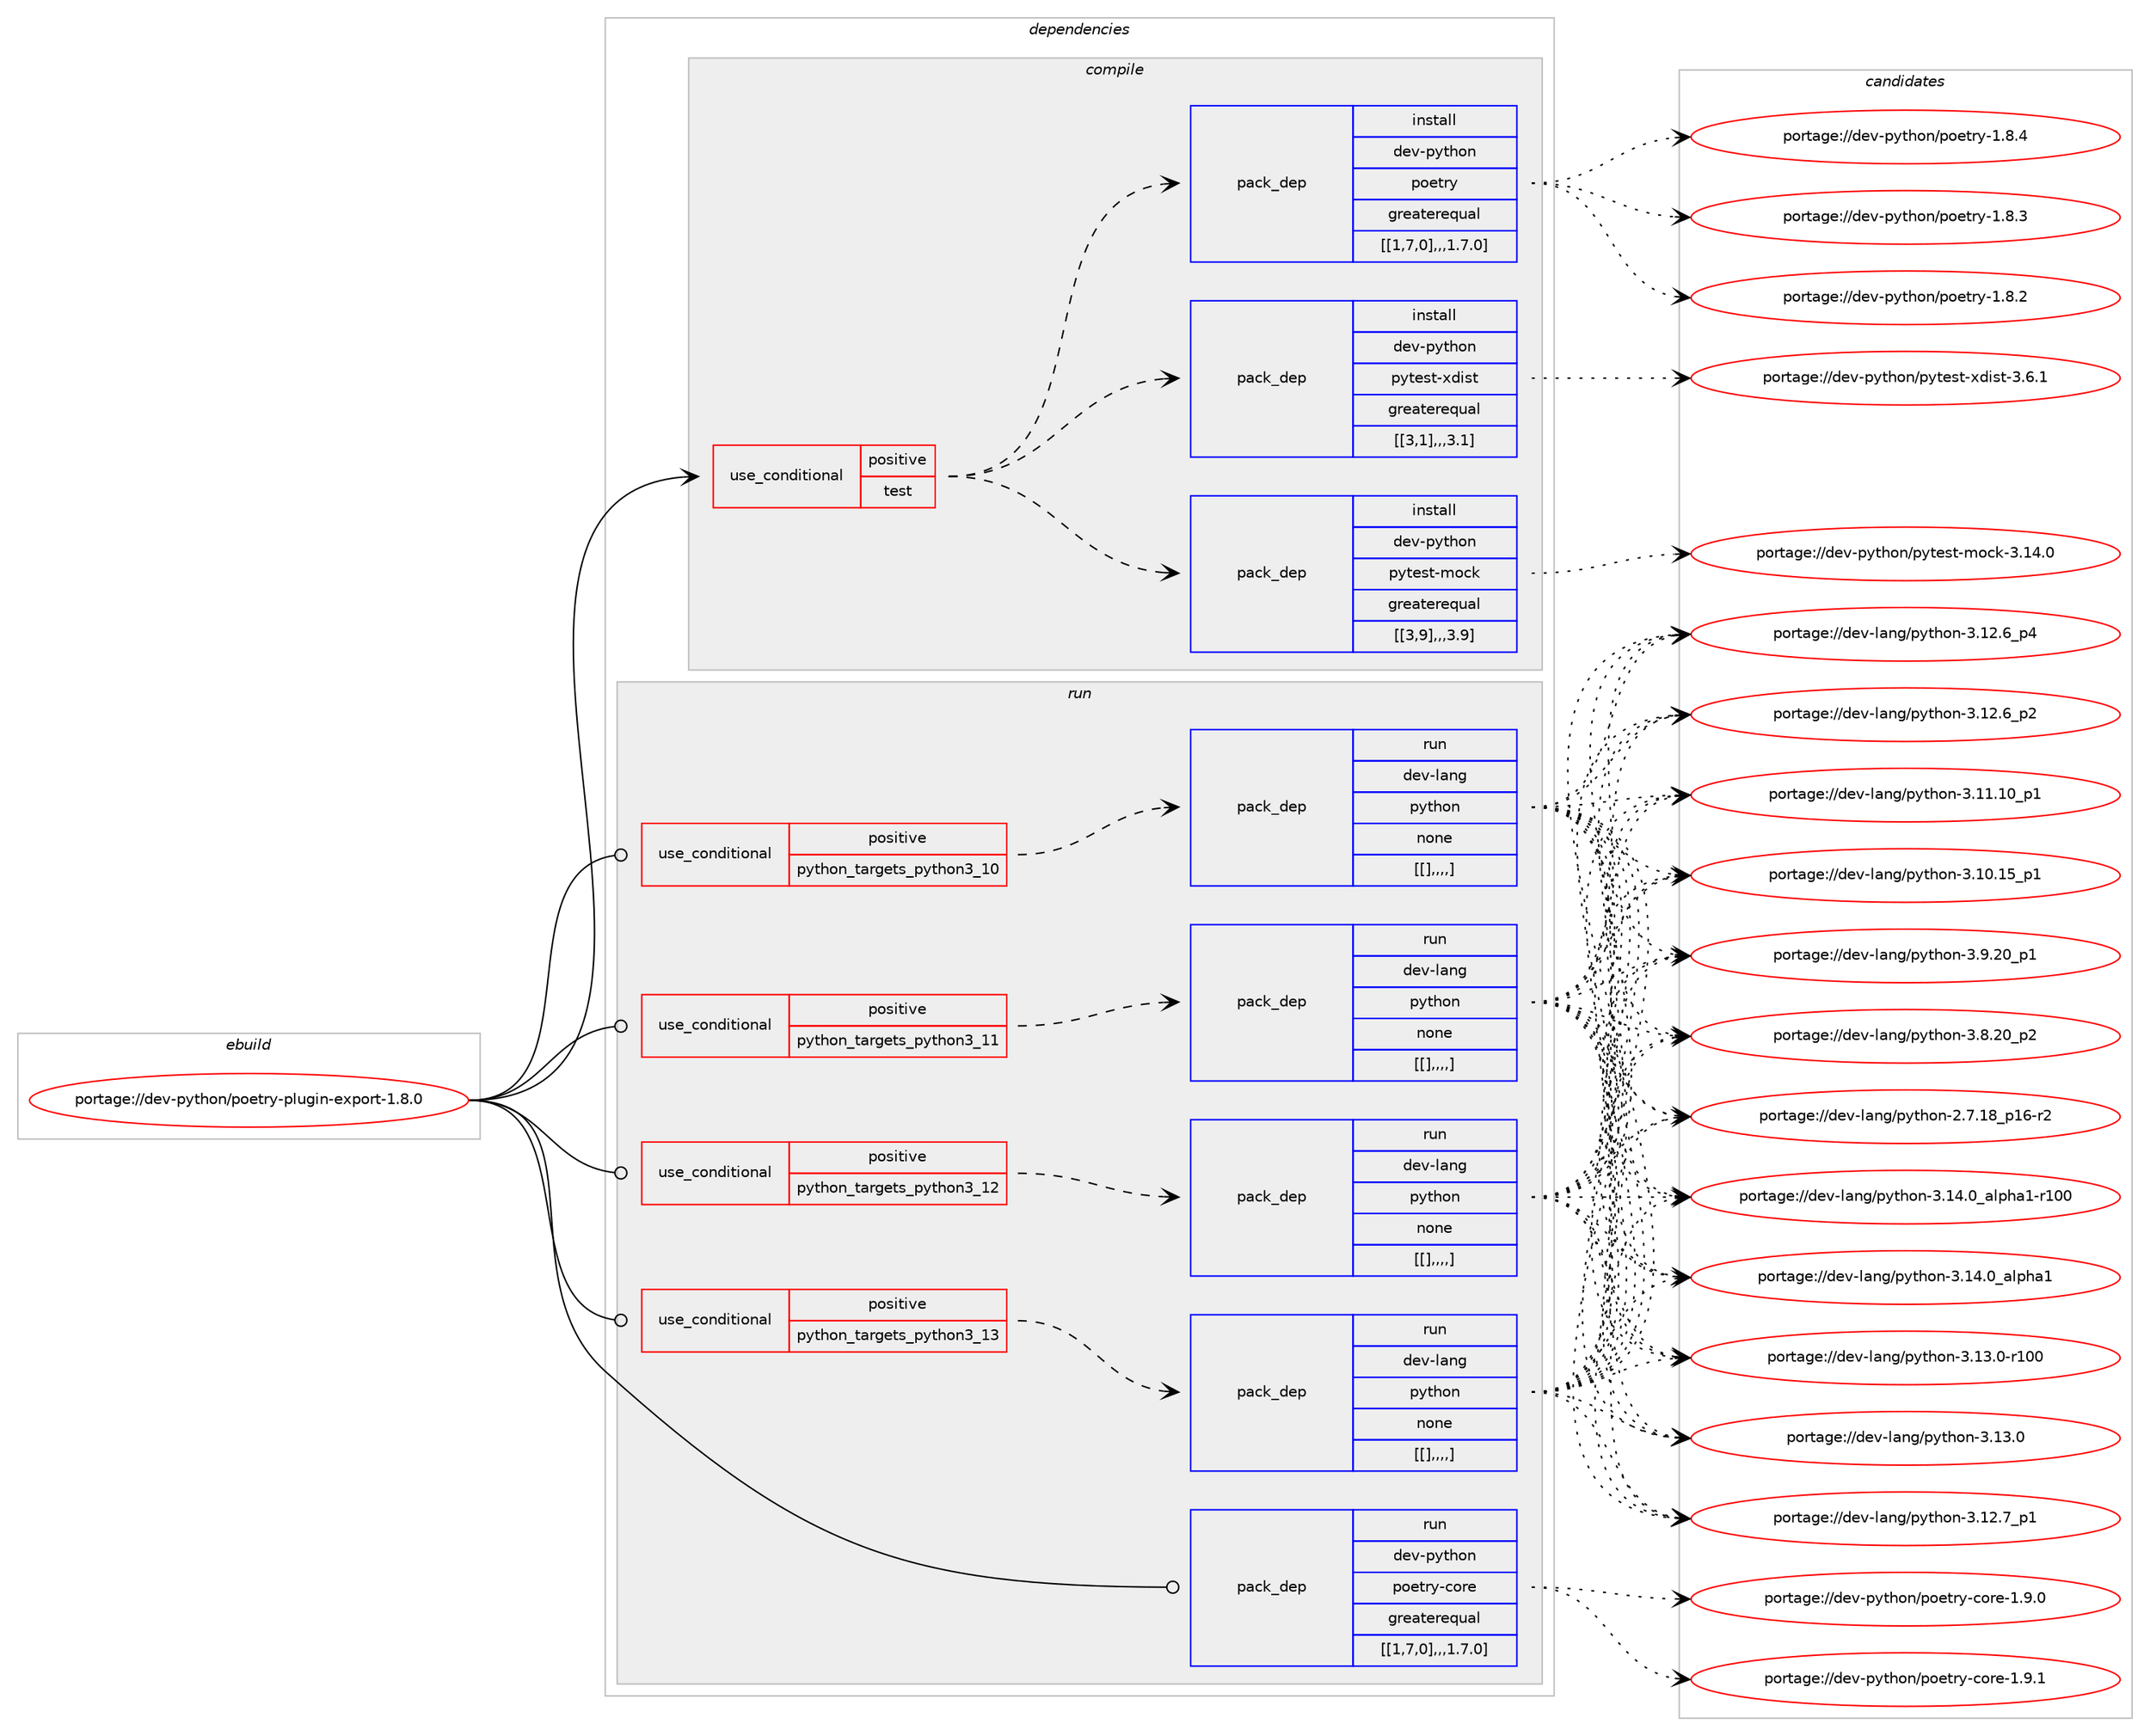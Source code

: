 digraph prolog {

# *************
# Graph options
# *************

newrank=true;
concentrate=true;
compound=true;
graph [rankdir=LR,fontname=Helvetica,fontsize=10,ranksep=1.5];#, ranksep=2.5, nodesep=0.2];
edge  [arrowhead=vee];
node  [fontname=Helvetica,fontsize=10];

# **********
# The ebuild
# **********

subgraph cluster_leftcol {
color=gray;
label=<<i>ebuild</i>>;
id [label="portage://dev-python/poetry-plugin-export-1.8.0", color=red, width=4, href="../dev-python/poetry-plugin-export-1.8.0.svg"];
}

# ****************
# The dependencies
# ****************

subgraph cluster_midcol {
color=gray;
label=<<i>dependencies</i>>;
subgraph cluster_compile {
fillcolor="#eeeeee";
style=filled;
label=<<i>compile</i>>;
subgraph cond38670 {
dependency161125 [label=<<TABLE BORDER="0" CELLBORDER="1" CELLSPACING="0" CELLPADDING="4"><TR><TD ROWSPAN="3" CELLPADDING="10">use_conditional</TD></TR><TR><TD>positive</TD></TR><TR><TD>test</TD></TR></TABLE>>, shape=none, color=red];
subgraph pack121144 {
dependency161168 [label=<<TABLE BORDER="0" CELLBORDER="1" CELLSPACING="0" CELLPADDING="4" WIDTH="220"><TR><TD ROWSPAN="6" CELLPADDING="30">pack_dep</TD></TR><TR><TD WIDTH="110">install</TD></TR><TR><TD>dev-python</TD></TR><TR><TD>poetry</TD></TR><TR><TD>greaterequal</TD></TR><TR><TD>[[1,7,0],,,1.7.0]</TD></TR></TABLE>>, shape=none, color=blue];
}
dependency161125:e -> dependency161168:w [weight=20,style="dashed",arrowhead="vee"];
subgraph pack121207 {
dependency161228 [label=<<TABLE BORDER="0" CELLBORDER="1" CELLSPACING="0" CELLPADDING="4" WIDTH="220"><TR><TD ROWSPAN="6" CELLPADDING="30">pack_dep</TD></TR><TR><TD WIDTH="110">install</TD></TR><TR><TD>dev-python</TD></TR><TR><TD>pytest-mock</TD></TR><TR><TD>greaterequal</TD></TR><TR><TD>[[3,9],,,3.9]</TD></TR></TABLE>>, shape=none, color=blue];
}
dependency161125:e -> dependency161228:w [weight=20,style="dashed",arrowhead="vee"];
subgraph pack121209 {
dependency161261 [label=<<TABLE BORDER="0" CELLBORDER="1" CELLSPACING="0" CELLPADDING="4" WIDTH="220"><TR><TD ROWSPAN="6" CELLPADDING="30">pack_dep</TD></TR><TR><TD WIDTH="110">install</TD></TR><TR><TD>dev-python</TD></TR><TR><TD>pytest-xdist</TD></TR><TR><TD>greaterequal</TD></TR><TR><TD>[[3,1],,,3.1]</TD></TR></TABLE>>, shape=none, color=blue];
}
dependency161125:e -> dependency161261:w [weight=20,style="dashed",arrowhead="vee"];
}
id:e -> dependency161125:w [weight=20,style="solid",arrowhead="vee"];
}
subgraph cluster_compileandrun {
fillcolor="#eeeeee";
style=filled;
label=<<i>compile and run</i>>;
}
subgraph cluster_run {
fillcolor="#eeeeee";
style=filled;
label=<<i>run</i>>;
subgraph cond38733 {
dependency161319 [label=<<TABLE BORDER="0" CELLBORDER="1" CELLSPACING="0" CELLPADDING="4"><TR><TD ROWSPAN="3" CELLPADDING="10">use_conditional</TD></TR><TR><TD>positive</TD></TR><TR><TD>python_targets_python3_10</TD></TR></TABLE>>, shape=none, color=red];
subgraph pack121269 {
dependency161321 [label=<<TABLE BORDER="0" CELLBORDER="1" CELLSPACING="0" CELLPADDING="4" WIDTH="220"><TR><TD ROWSPAN="6" CELLPADDING="30">pack_dep</TD></TR><TR><TD WIDTH="110">run</TD></TR><TR><TD>dev-lang</TD></TR><TR><TD>python</TD></TR><TR><TD>none</TD></TR><TR><TD>[[],,,,]</TD></TR></TABLE>>, shape=none, color=blue];
}
dependency161319:e -> dependency161321:w [weight=20,style="dashed",arrowhead="vee"];
}
id:e -> dependency161319:w [weight=20,style="solid",arrowhead="odot"];
subgraph cond38737 {
dependency161329 [label=<<TABLE BORDER="0" CELLBORDER="1" CELLSPACING="0" CELLPADDING="4"><TR><TD ROWSPAN="3" CELLPADDING="10">use_conditional</TD></TR><TR><TD>positive</TD></TR><TR><TD>python_targets_python3_11</TD></TR></TABLE>>, shape=none, color=red];
subgraph pack121286 {
dependency161344 [label=<<TABLE BORDER="0" CELLBORDER="1" CELLSPACING="0" CELLPADDING="4" WIDTH="220"><TR><TD ROWSPAN="6" CELLPADDING="30">pack_dep</TD></TR><TR><TD WIDTH="110">run</TD></TR><TR><TD>dev-lang</TD></TR><TR><TD>python</TD></TR><TR><TD>none</TD></TR><TR><TD>[[],,,,]</TD></TR></TABLE>>, shape=none, color=blue];
}
dependency161329:e -> dependency161344:w [weight=20,style="dashed",arrowhead="vee"];
}
id:e -> dependency161329:w [weight=20,style="solid",arrowhead="odot"];
subgraph cond38746 {
dependency161348 [label=<<TABLE BORDER="0" CELLBORDER="1" CELLSPACING="0" CELLPADDING="4"><TR><TD ROWSPAN="3" CELLPADDING="10">use_conditional</TD></TR><TR><TD>positive</TD></TR><TR><TD>python_targets_python3_12</TD></TR></TABLE>>, shape=none, color=red];
subgraph pack121290 {
dependency161352 [label=<<TABLE BORDER="0" CELLBORDER="1" CELLSPACING="0" CELLPADDING="4" WIDTH="220"><TR><TD ROWSPAN="6" CELLPADDING="30">pack_dep</TD></TR><TR><TD WIDTH="110">run</TD></TR><TR><TD>dev-lang</TD></TR><TR><TD>python</TD></TR><TR><TD>none</TD></TR><TR><TD>[[],,,,]</TD></TR></TABLE>>, shape=none, color=blue];
}
dependency161348:e -> dependency161352:w [weight=20,style="dashed",arrowhead="vee"];
}
id:e -> dependency161348:w [weight=20,style="solid",arrowhead="odot"];
subgraph cond38756 {
dependency161376 [label=<<TABLE BORDER="0" CELLBORDER="1" CELLSPACING="0" CELLPADDING="4"><TR><TD ROWSPAN="3" CELLPADDING="10">use_conditional</TD></TR><TR><TD>positive</TD></TR><TR><TD>python_targets_python3_13</TD></TR></TABLE>>, shape=none, color=red];
subgraph pack121307 {
dependency161426 [label=<<TABLE BORDER="0" CELLBORDER="1" CELLSPACING="0" CELLPADDING="4" WIDTH="220"><TR><TD ROWSPAN="6" CELLPADDING="30">pack_dep</TD></TR><TR><TD WIDTH="110">run</TD></TR><TR><TD>dev-lang</TD></TR><TR><TD>python</TD></TR><TR><TD>none</TD></TR><TR><TD>[[],,,,]</TD></TR></TABLE>>, shape=none, color=blue];
}
dependency161376:e -> dependency161426:w [weight=20,style="dashed",arrowhead="vee"];
}
id:e -> dependency161376:w [weight=20,style="solid",arrowhead="odot"];
subgraph pack121342 {
dependency161431 [label=<<TABLE BORDER="0" CELLBORDER="1" CELLSPACING="0" CELLPADDING="4" WIDTH="220"><TR><TD ROWSPAN="6" CELLPADDING="30">pack_dep</TD></TR><TR><TD WIDTH="110">run</TD></TR><TR><TD>dev-python</TD></TR><TR><TD>poetry-core</TD></TR><TR><TD>greaterequal</TD></TR><TR><TD>[[1,7,0],,,1.7.0]</TD></TR></TABLE>>, shape=none, color=blue];
}
id:e -> dependency161431:w [weight=20,style="solid",arrowhead="odot"];
}
}

# **************
# The candidates
# **************

subgraph cluster_choices {
rank=same;
color=gray;
label=<<i>candidates</i>>;

subgraph choice120876 {
color=black;
nodesep=1;
choice1001011184511212111610411111047112111101116114121454946564652 [label="portage://dev-python/poetry-1.8.4", color=red, width=4,href="../dev-python/poetry-1.8.4.svg"];
choice1001011184511212111610411111047112111101116114121454946564651 [label="portage://dev-python/poetry-1.8.3", color=red, width=4,href="../dev-python/poetry-1.8.3.svg"];
choice1001011184511212111610411111047112111101116114121454946564650 [label="portage://dev-python/poetry-1.8.2", color=red, width=4,href="../dev-python/poetry-1.8.2.svg"];
dependency161168:e -> choice1001011184511212111610411111047112111101116114121454946564652:w [style=dotted,weight="100"];
dependency161168:e -> choice1001011184511212111610411111047112111101116114121454946564651:w [style=dotted,weight="100"];
dependency161168:e -> choice1001011184511212111610411111047112111101116114121454946564650:w [style=dotted,weight="100"];
}
subgraph choice120889 {
color=black;
nodesep=1;
choice1001011184511212111610411111047112121116101115116451091119910745514649524648 [label="portage://dev-python/pytest-mock-3.14.0", color=red, width=4,href="../dev-python/pytest-mock-3.14.0.svg"];
dependency161228:e -> choice1001011184511212111610411111047112121116101115116451091119910745514649524648:w [style=dotted,weight="100"];
}
subgraph choice120900 {
color=black;
nodesep=1;
choice100101118451121211161041111104711212111610111511645120100105115116455146544649 [label="portage://dev-python/pytest-xdist-3.6.1", color=red, width=4,href="../dev-python/pytest-xdist-3.6.1.svg"];
dependency161261:e -> choice100101118451121211161041111104711212111610111511645120100105115116455146544649:w [style=dotted,weight="100"];
}
subgraph choice120918 {
color=black;
nodesep=1;
choice100101118451089711010347112121116104111110455146495246489597108112104974945114494848 [label="portage://dev-lang/python-3.14.0_alpha1-r100", color=red, width=4,href="../dev-lang/python-3.14.0_alpha1-r100.svg"];
choice1001011184510897110103471121211161041111104551464952464895971081121049749 [label="portage://dev-lang/python-3.14.0_alpha1", color=red, width=4,href="../dev-lang/python-3.14.0_alpha1.svg"];
choice1001011184510897110103471121211161041111104551464951464845114494848 [label="portage://dev-lang/python-3.13.0-r100", color=red, width=4,href="../dev-lang/python-3.13.0-r100.svg"];
choice10010111845108971101034711212111610411111045514649514648 [label="portage://dev-lang/python-3.13.0", color=red, width=4,href="../dev-lang/python-3.13.0.svg"];
choice100101118451089711010347112121116104111110455146495046559511249 [label="portage://dev-lang/python-3.12.7_p1", color=red, width=4,href="../dev-lang/python-3.12.7_p1.svg"];
choice100101118451089711010347112121116104111110455146495046549511252 [label="portage://dev-lang/python-3.12.6_p4", color=red, width=4,href="../dev-lang/python-3.12.6_p4.svg"];
choice100101118451089711010347112121116104111110455146495046549511250 [label="portage://dev-lang/python-3.12.6_p2", color=red, width=4,href="../dev-lang/python-3.12.6_p2.svg"];
choice10010111845108971101034711212111610411111045514649494649489511249 [label="portage://dev-lang/python-3.11.10_p1", color=red, width=4,href="../dev-lang/python-3.11.10_p1.svg"];
choice10010111845108971101034711212111610411111045514649484649539511249 [label="portage://dev-lang/python-3.10.15_p1", color=red, width=4,href="../dev-lang/python-3.10.15_p1.svg"];
choice100101118451089711010347112121116104111110455146574650489511249 [label="portage://dev-lang/python-3.9.20_p1", color=red, width=4,href="../dev-lang/python-3.9.20_p1.svg"];
choice100101118451089711010347112121116104111110455146564650489511250 [label="portage://dev-lang/python-3.8.20_p2", color=red, width=4,href="../dev-lang/python-3.8.20_p2.svg"];
choice100101118451089711010347112121116104111110455046554649569511249544511450 [label="portage://dev-lang/python-2.7.18_p16-r2", color=red, width=4,href="../dev-lang/python-2.7.18_p16-r2.svg"];
dependency161321:e -> choice100101118451089711010347112121116104111110455146495246489597108112104974945114494848:w [style=dotted,weight="100"];
dependency161321:e -> choice1001011184510897110103471121211161041111104551464952464895971081121049749:w [style=dotted,weight="100"];
dependency161321:e -> choice1001011184510897110103471121211161041111104551464951464845114494848:w [style=dotted,weight="100"];
dependency161321:e -> choice10010111845108971101034711212111610411111045514649514648:w [style=dotted,weight="100"];
dependency161321:e -> choice100101118451089711010347112121116104111110455146495046559511249:w [style=dotted,weight="100"];
dependency161321:e -> choice100101118451089711010347112121116104111110455146495046549511252:w [style=dotted,weight="100"];
dependency161321:e -> choice100101118451089711010347112121116104111110455146495046549511250:w [style=dotted,weight="100"];
dependency161321:e -> choice10010111845108971101034711212111610411111045514649494649489511249:w [style=dotted,weight="100"];
dependency161321:e -> choice10010111845108971101034711212111610411111045514649484649539511249:w [style=dotted,weight="100"];
dependency161321:e -> choice100101118451089711010347112121116104111110455146574650489511249:w [style=dotted,weight="100"];
dependency161321:e -> choice100101118451089711010347112121116104111110455146564650489511250:w [style=dotted,weight="100"];
dependency161321:e -> choice100101118451089711010347112121116104111110455046554649569511249544511450:w [style=dotted,weight="100"];
}
subgraph choice120929 {
color=black;
nodesep=1;
choice100101118451089711010347112121116104111110455146495246489597108112104974945114494848 [label="portage://dev-lang/python-3.14.0_alpha1-r100", color=red, width=4,href="../dev-lang/python-3.14.0_alpha1-r100.svg"];
choice1001011184510897110103471121211161041111104551464952464895971081121049749 [label="portage://dev-lang/python-3.14.0_alpha1", color=red, width=4,href="../dev-lang/python-3.14.0_alpha1.svg"];
choice1001011184510897110103471121211161041111104551464951464845114494848 [label="portage://dev-lang/python-3.13.0-r100", color=red, width=4,href="../dev-lang/python-3.13.0-r100.svg"];
choice10010111845108971101034711212111610411111045514649514648 [label="portage://dev-lang/python-3.13.0", color=red, width=4,href="../dev-lang/python-3.13.0.svg"];
choice100101118451089711010347112121116104111110455146495046559511249 [label="portage://dev-lang/python-3.12.7_p1", color=red, width=4,href="../dev-lang/python-3.12.7_p1.svg"];
choice100101118451089711010347112121116104111110455146495046549511252 [label="portage://dev-lang/python-3.12.6_p4", color=red, width=4,href="../dev-lang/python-3.12.6_p4.svg"];
choice100101118451089711010347112121116104111110455146495046549511250 [label="portage://dev-lang/python-3.12.6_p2", color=red, width=4,href="../dev-lang/python-3.12.6_p2.svg"];
choice10010111845108971101034711212111610411111045514649494649489511249 [label="portage://dev-lang/python-3.11.10_p1", color=red, width=4,href="../dev-lang/python-3.11.10_p1.svg"];
choice10010111845108971101034711212111610411111045514649484649539511249 [label="portage://dev-lang/python-3.10.15_p1", color=red, width=4,href="../dev-lang/python-3.10.15_p1.svg"];
choice100101118451089711010347112121116104111110455146574650489511249 [label="portage://dev-lang/python-3.9.20_p1", color=red, width=4,href="../dev-lang/python-3.9.20_p1.svg"];
choice100101118451089711010347112121116104111110455146564650489511250 [label="portage://dev-lang/python-3.8.20_p2", color=red, width=4,href="../dev-lang/python-3.8.20_p2.svg"];
choice100101118451089711010347112121116104111110455046554649569511249544511450 [label="portage://dev-lang/python-2.7.18_p16-r2", color=red, width=4,href="../dev-lang/python-2.7.18_p16-r2.svg"];
dependency161344:e -> choice100101118451089711010347112121116104111110455146495246489597108112104974945114494848:w [style=dotted,weight="100"];
dependency161344:e -> choice1001011184510897110103471121211161041111104551464952464895971081121049749:w [style=dotted,weight="100"];
dependency161344:e -> choice1001011184510897110103471121211161041111104551464951464845114494848:w [style=dotted,weight="100"];
dependency161344:e -> choice10010111845108971101034711212111610411111045514649514648:w [style=dotted,weight="100"];
dependency161344:e -> choice100101118451089711010347112121116104111110455146495046559511249:w [style=dotted,weight="100"];
dependency161344:e -> choice100101118451089711010347112121116104111110455146495046549511252:w [style=dotted,weight="100"];
dependency161344:e -> choice100101118451089711010347112121116104111110455146495046549511250:w [style=dotted,weight="100"];
dependency161344:e -> choice10010111845108971101034711212111610411111045514649494649489511249:w [style=dotted,weight="100"];
dependency161344:e -> choice10010111845108971101034711212111610411111045514649484649539511249:w [style=dotted,weight="100"];
dependency161344:e -> choice100101118451089711010347112121116104111110455146574650489511249:w [style=dotted,weight="100"];
dependency161344:e -> choice100101118451089711010347112121116104111110455146564650489511250:w [style=dotted,weight="100"];
dependency161344:e -> choice100101118451089711010347112121116104111110455046554649569511249544511450:w [style=dotted,weight="100"];
}
subgraph choice120947 {
color=black;
nodesep=1;
choice100101118451089711010347112121116104111110455146495246489597108112104974945114494848 [label="portage://dev-lang/python-3.14.0_alpha1-r100", color=red, width=4,href="../dev-lang/python-3.14.0_alpha1-r100.svg"];
choice1001011184510897110103471121211161041111104551464952464895971081121049749 [label="portage://dev-lang/python-3.14.0_alpha1", color=red, width=4,href="../dev-lang/python-3.14.0_alpha1.svg"];
choice1001011184510897110103471121211161041111104551464951464845114494848 [label="portage://dev-lang/python-3.13.0-r100", color=red, width=4,href="../dev-lang/python-3.13.0-r100.svg"];
choice10010111845108971101034711212111610411111045514649514648 [label="portage://dev-lang/python-3.13.0", color=red, width=4,href="../dev-lang/python-3.13.0.svg"];
choice100101118451089711010347112121116104111110455146495046559511249 [label="portage://dev-lang/python-3.12.7_p1", color=red, width=4,href="../dev-lang/python-3.12.7_p1.svg"];
choice100101118451089711010347112121116104111110455146495046549511252 [label="portage://dev-lang/python-3.12.6_p4", color=red, width=4,href="../dev-lang/python-3.12.6_p4.svg"];
choice100101118451089711010347112121116104111110455146495046549511250 [label="portage://dev-lang/python-3.12.6_p2", color=red, width=4,href="../dev-lang/python-3.12.6_p2.svg"];
choice10010111845108971101034711212111610411111045514649494649489511249 [label="portage://dev-lang/python-3.11.10_p1", color=red, width=4,href="../dev-lang/python-3.11.10_p1.svg"];
choice10010111845108971101034711212111610411111045514649484649539511249 [label="portage://dev-lang/python-3.10.15_p1", color=red, width=4,href="../dev-lang/python-3.10.15_p1.svg"];
choice100101118451089711010347112121116104111110455146574650489511249 [label="portage://dev-lang/python-3.9.20_p1", color=red, width=4,href="../dev-lang/python-3.9.20_p1.svg"];
choice100101118451089711010347112121116104111110455146564650489511250 [label="portage://dev-lang/python-3.8.20_p2", color=red, width=4,href="../dev-lang/python-3.8.20_p2.svg"];
choice100101118451089711010347112121116104111110455046554649569511249544511450 [label="portage://dev-lang/python-2.7.18_p16-r2", color=red, width=4,href="../dev-lang/python-2.7.18_p16-r2.svg"];
dependency161352:e -> choice100101118451089711010347112121116104111110455146495246489597108112104974945114494848:w [style=dotted,weight="100"];
dependency161352:e -> choice1001011184510897110103471121211161041111104551464952464895971081121049749:w [style=dotted,weight="100"];
dependency161352:e -> choice1001011184510897110103471121211161041111104551464951464845114494848:w [style=dotted,weight="100"];
dependency161352:e -> choice10010111845108971101034711212111610411111045514649514648:w [style=dotted,weight="100"];
dependency161352:e -> choice100101118451089711010347112121116104111110455146495046559511249:w [style=dotted,weight="100"];
dependency161352:e -> choice100101118451089711010347112121116104111110455146495046549511252:w [style=dotted,weight="100"];
dependency161352:e -> choice100101118451089711010347112121116104111110455146495046549511250:w [style=dotted,weight="100"];
dependency161352:e -> choice10010111845108971101034711212111610411111045514649494649489511249:w [style=dotted,weight="100"];
dependency161352:e -> choice10010111845108971101034711212111610411111045514649484649539511249:w [style=dotted,weight="100"];
dependency161352:e -> choice100101118451089711010347112121116104111110455146574650489511249:w [style=dotted,weight="100"];
dependency161352:e -> choice100101118451089711010347112121116104111110455146564650489511250:w [style=dotted,weight="100"];
dependency161352:e -> choice100101118451089711010347112121116104111110455046554649569511249544511450:w [style=dotted,weight="100"];
}
subgraph choice120967 {
color=black;
nodesep=1;
choice100101118451089711010347112121116104111110455146495246489597108112104974945114494848 [label="portage://dev-lang/python-3.14.0_alpha1-r100", color=red, width=4,href="../dev-lang/python-3.14.0_alpha1-r100.svg"];
choice1001011184510897110103471121211161041111104551464952464895971081121049749 [label="portage://dev-lang/python-3.14.0_alpha1", color=red, width=4,href="../dev-lang/python-3.14.0_alpha1.svg"];
choice1001011184510897110103471121211161041111104551464951464845114494848 [label="portage://dev-lang/python-3.13.0-r100", color=red, width=4,href="../dev-lang/python-3.13.0-r100.svg"];
choice10010111845108971101034711212111610411111045514649514648 [label="portage://dev-lang/python-3.13.0", color=red, width=4,href="../dev-lang/python-3.13.0.svg"];
choice100101118451089711010347112121116104111110455146495046559511249 [label="portage://dev-lang/python-3.12.7_p1", color=red, width=4,href="../dev-lang/python-3.12.7_p1.svg"];
choice100101118451089711010347112121116104111110455146495046549511252 [label="portage://dev-lang/python-3.12.6_p4", color=red, width=4,href="../dev-lang/python-3.12.6_p4.svg"];
choice100101118451089711010347112121116104111110455146495046549511250 [label="portage://dev-lang/python-3.12.6_p2", color=red, width=4,href="../dev-lang/python-3.12.6_p2.svg"];
choice10010111845108971101034711212111610411111045514649494649489511249 [label="portage://dev-lang/python-3.11.10_p1", color=red, width=4,href="../dev-lang/python-3.11.10_p1.svg"];
choice10010111845108971101034711212111610411111045514649484649539511249 [label="portage://dev-lang/python-3.10.15_p1", color=red, width=4,href="../dev-lang/python-3.10.15_p1.svg"];
choice100101118451089711010347112121116104111110455146574650489511249 [label="portage://dev-lang/python-3.9.20_p1", color=red, width=4,href="../dev-lang/python-3.9.20_p1.svg"];
choice100101118451089711010347112121116104111110455146564650489511250 [label="portage://dev-lang/python-3.8.20_p2", color=red, width=4,href="../dev-lang/python-3.8.20_p2.svg"];
choice100101118451089711010347112121116104111110455046554649569511249544511450 [label="portage://dev-lang/python-2.7.18_p16-r2", color=red, width=4,href="../dev-lang/python-2.7.18_p16-r2.svg"];
dependency161426:e -> choice100101118451089711010347112121116104111110455146495246489597108112104974945114494848:w [style=dotted,weight="100"];
dependency161426:e -> choice1001011184510897110103471121211161041111104551464952464895971081121049749:w [style=dotted,weight="100"];
dependency161426:e -> choice1001011184510897110103471121211161041111104551464951464845114494848:w [style=dotted,weight="100"];
dependency161426:e -> choice10010111845108971101034711212111610411111045514649514648:w [style=dotted,weight="100"];
dependency161426:e -> choice100101118451089711010347112121116104111110455146495046559511249:w [style=dotted,weight="100"];
dependency161426:e -> choice100101118451089711010347112121116104111110455146495046549511252:w [style=dotted,weight="100"];
dependency161426:e -> choice100101118451089711010347112121116104111110455146495046549511250:w [style=dotted,weight="100"];
dependency161426:e -> choice10010111845108971101034711212111610411111045514649494649489511249:w [style=dotted,weight="100"];
dependency161426:e -> choice10010111845108971101034711212111610411111045514649484649539511249:w [style=dotted,weight="100"];
dependency161426:e -> choice100101118451089711010347112121116104111110455146574650489511249:w [style=dotted,weight="100"];
dependency161426:e -> choice100101118451089711010347112121116104111110455146564650489511250:w [style=dotted,weight="100"];
dependency161426:e -> choice100101118451089711010347112121116104111110455046554649569511249544511450:w [style=dotted,weight="100"];
}
subgraph choice120984 {
color=black;
nodesep=1;
choice10010111845112121116104111110471121111011161141214599111114101454946574649 [label="portage://dev-python/poetry-core-1.9.1", color=red, width=4,href="../dev-python/poetry-core-1.9.1.svg"];
choice10010111845112121116104111110471121111011161141214599111114101454946574648 [label="portage://dev-python/poetry-core-1.9.0", color=red, width=4,href="../dev-python/poetry-core-1.9.0.svg"];
dependency161431:e -> choice10010111845112121116104111110471121111011161141214599111114101454946574649:w [style=dotted,weight="100"];
dependency161431:e -> choice10010111845112121116104111110471121111011161141214599111114101454946574648:w [style=dotted,weight="100"];
}
}

}
